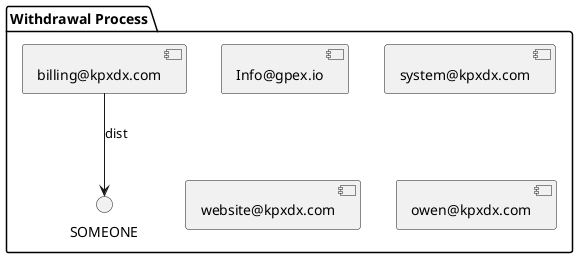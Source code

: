 @startuml
package "Withdrawal Process" {
    [Info@gpex.io] as INFO
    [system@kpxdx.com] as SYSTEM
    [website@kpxdx.com] as WEBSITE
    [billing@kpxdx.com] as BILLING
    [owen@kpxdx.com] as OWEN

    BILLING --> SOMEONE : dist

}
@enduml
